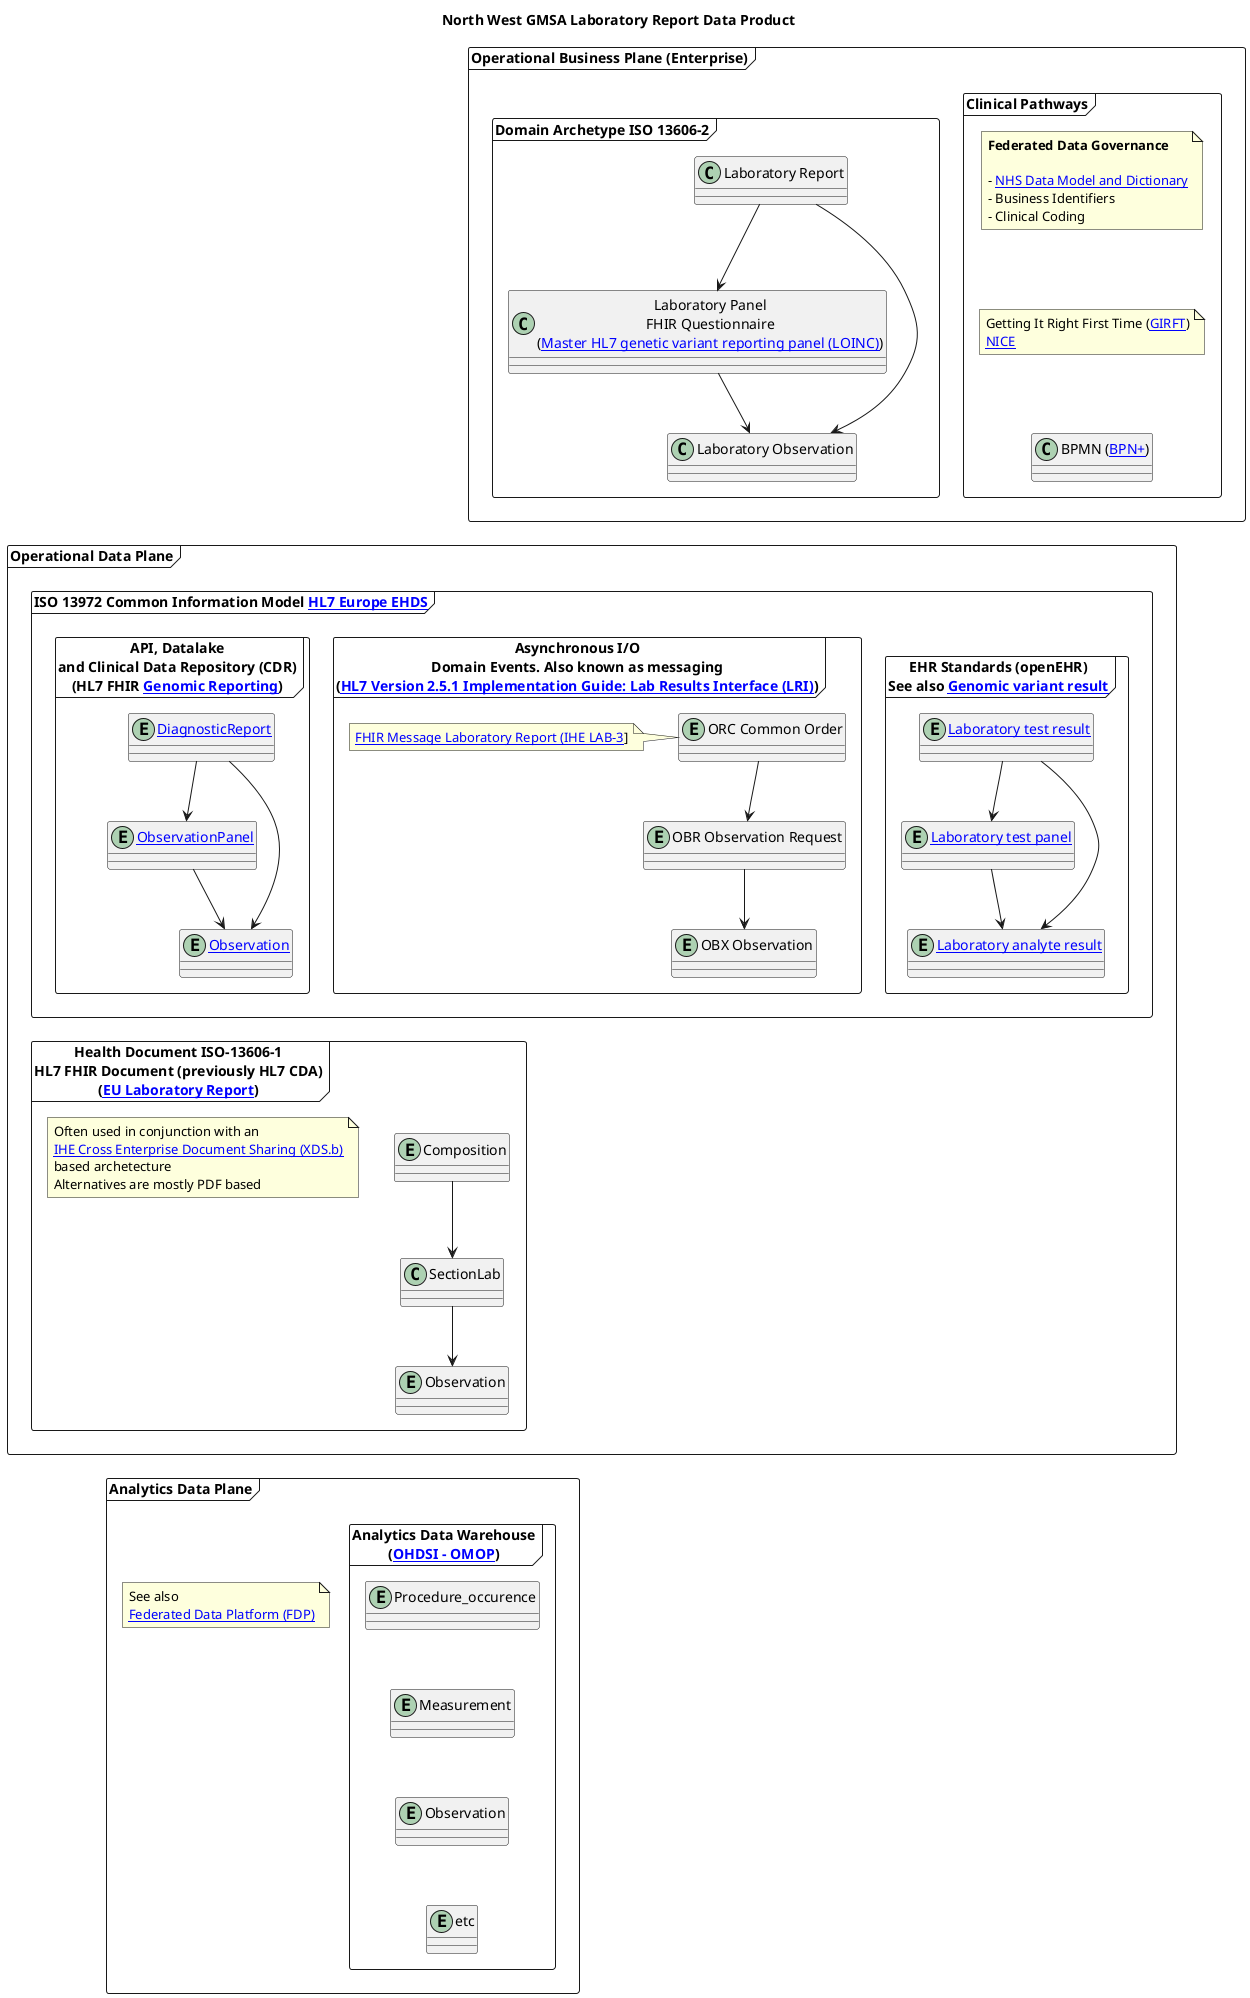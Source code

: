 @startuml

skinparam svgDimensionStyle false

title "North West GMSA Laboratory Report Data Product"

frame "Operational Business Plane (Enterprise)" {

  frame "Clinical Pathways" {
    class "BPMN ([[https://www.bpm-plus.org/ BPN+]])" as BPMN

    note "Getting It Right First Time ([[https://gettingitrightfirsttime.co.uk/ GIRFT]])\n[[https://www.nice.org.uk/ NICE]]" as GIRFT

    note "**Federated Data Governance**\n\n- [[https://www.datadictionary.nhs.uk/ NHS Data Model and Dictionary]]\n- Business Identifiers\n- Clinical Coding" as Governance

    BPMN -u[hidden]- GIRFT
    Governance -d[hidden]- GIRFT
  }
  frame "Domain Archetype ISO 13606-2" as iso136062 {

    class "Laboratory Report" as LaboratoryReport {
    }

    class "Laboratory Panel\nFHIR Questionnaire\n([[https://nw-gmsa.github.io/R4/Questionnaire-81247-9.html Master HL7 genetic variant reporting panel (LOINC)]])" as LaboratoryPanel

    class "Laboratory Observation" as LaboratoryObservation


    LaboratoryReport --> LaboratoryPanel
    LaboratoryReport --> LaboratoryObservation
    LaboratoryPanel --> LaboratoryObservation
  }
}
frame "Operational Data Plane"  {
frame "ISO 13972 Common Information Model [[https://hl7europe.org/standards/ehds/ HL7 Europe EHDS]]" as iso13972 {

  frame "EHR Standards (openEHR)\nSee also [[https://ckm.openehr.org/ckm/archetypes/1013.1.3759 Genomic variant result]]" as openEHR {
    entity "[[https://ckm.openehr.org/ckm/archetypes/1013.1.2191 Laboratory test result]]" as openEHRLaboratoryReport
    entity "[[https://ckm.openehr.org/ckm/archetypes/1013.1.2192 Laboratory test panel]]" as openEHRLaboratoryPanel
    entity "[[https://ckm.openehr.org/ckm/archetypes/1013.1.2881 Laboratory analyte result]]" as openEHRLaboratoryAnalyte

    openEHRLaboratoryReport --> openEHRLaboratoryPanel
    openEHRLaboratoryReport --> openEHRLaboratoryAnalyte
    openEHRLaboratoryPanel --> openEHRLaboratoryAnalyte

  }

  frame "Asynchronous I/O\nDomain Events. Also known as messaging\n([[https://confluence.hl7.org/download/attachments/25559919/2018%2004%2003%20-%20V2%20LRI%20-%20Ch.%205%20CG%20and%20Code%20System%20Tables.pdf?api=v2 HL7 Version 2.5.1 Implementation Guide: Lab Results Interface (LRI)]])" as HL7v2 {
    entity "ORC Common Order" as ORC
    entity "OBR Observation Request" as OBR
    entity "OBX Observation" as OBX
    note "[[LAB-3.html FHIR Message Laboratory Report (IHE LAB-3]]]" as messaging

    messaging -r[hidden]- ORC
    ORC --> OBR
    OBR --> OBX

  }

  frame "API, Datalake\nand Clinical Data Repository (CDR)\n(HL7 FHIR [[https://build.fhir.org/ig/HL7/genomics-reporting/index.html Genomic Reporting]])" as FHR {
    entity "[[DiagnosticReport]]" as DiagnosticReport
    entity "[[StructureDefinition-Observation-Panel.html ObservationPanel]]" as ObservationPanel
    entity "[[Observation]]" as Observation

    DiagnosticReport --> ObservationPanel
    DiagnosticReport --> Observation
    ObservationPanel --> Observation

  }

}

 frame "Health Document ISO-13606-1\nHL7 FHIR Document (previously HL7 CDA)\n([[https://build.fhir.org/ig/hl7-eu/laboratory/ EU Laboratory Report]])" as iso136061 {
    entity Composition
    class SectionLab
    entity "Observation" as cdaObservation
    note "Often used in conjunction with an\n[[https://profiles.ihe.net/ITI/TF/Volume1/ch-10.html IHE Cross Enterprise Document Sharing (XDS.b)]]\nbased archetecture\nAlternatives are mostly PDF based" as XDS

    Composition --> SectionLab
    SectionLab --> cdaObservation
  }
}

frame "Analytics Data Plane"  {

frame "Analytics Data Warehouse\n([[https://www.ohdsi.org/data-standardization/ OHDSI - OMOP]])" as Analytics {
    entity Procedure_occurence
    entity Measurement
    entity "Observation" as OMOPObservation
    entity etc

    Procedure_occurence -d[hidden]- Measurement
    Measurement -d[hidden]- OMOPObservation
    OMOPObservation -d[hidden]- etc
}
 note "See also\n[[https://www.england.nhs.uk/digitaltechnology/nhs-federated-data-platform/ Federated Data Platform (FDP)]]" as FDP
}

LaboratoryObservation -d[hidden]- ORC
Observation -d[hidden]- Composition
cdaObservation -d[hidden]- Procedure_occurence


@enduml
